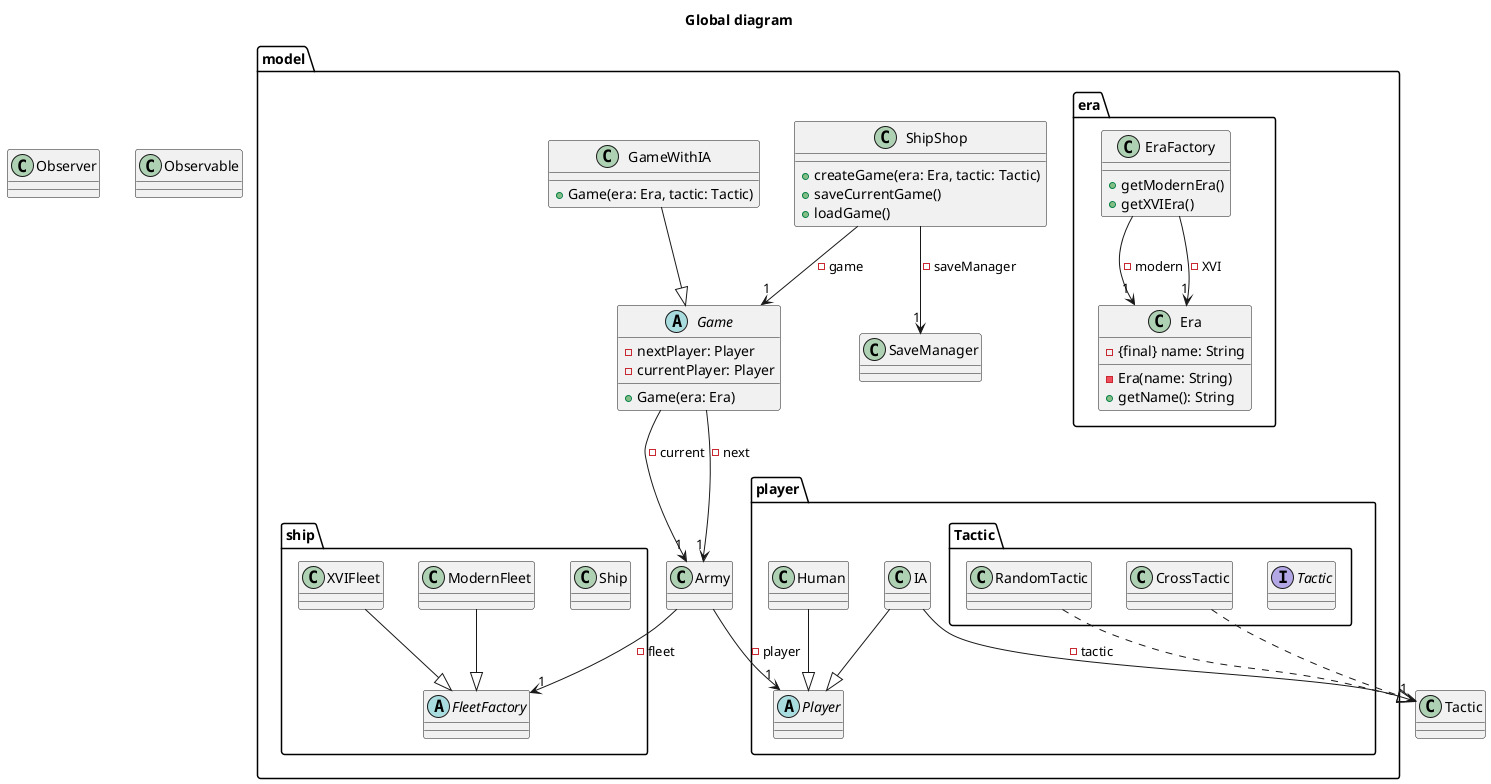 @startuml

title Global diagram

class Observer{

}

class Observable{

}

package model{

    class ShipShop{
        + createGame(era: Era, tactic: Tactic)
        + saveCurrentGame()
        + loadGame()
    }

    abstract Game{
        - nextPlayer: Player
        - currentPlayer: Player
        + Game(era: Era)
    }

    class GameWithIA{
        + Game(era: Era, tactic: Tactic)
    }

    class Army{

    }

    class SaveManager{

    }

    package ship{

        class Ship{

        }

        abstract FleetFactory{

        }

        class ModernFleet{

        }

        class XVIFleet{

        }

    }


    package era{

        class Era{
            - {final} name: String
            - Era(name: String)
            + getName(): String
        }

        class EraFactory{
            + getModernEra()
            + getXVIEra()
        }

    }

    package player{

        abstract Player{

        }

        class IA{

        }

        package Tactic{

            interface Tactic{

            }

            class RandomTactic{

            }

            class CrossTactic{

            }

        }

        class Human{

        }

    }

}

ShipShop --> "1" Game: - game
ShipShop --> "1" SaveManager: -saveManager

Game --> "1" Army: - current
Game --> "1" Army: - next

Army --> "1" Player: - player
Army --> "1" FleetFactory: - fleet

GameWithIA --|> Game

EraFactory --> "1" Era: -modern
EraFactory --> "1" Era: -XVI

ModernFleet --|> FleetFactory
XVIFleet --|> FleetFactory

Human --|> Player
IA --|> Player

IA --> "1" Tactic: - tactic

RandomTactic ..|> Tactic
CrossTactic ..|> Tactic

@enduml